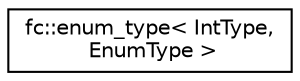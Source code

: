 digraph "Graphical Class Hierarchy"
{
  edge [fontname="Helvetica",fontsize="10",labelfontname="Helvetica",labelfontsize="10"];
  node [fontname="Helvetica",fontsize="10",shape=record];
  rankdir="LR";
  Node0 [label="fc::enum_type\< IntType,\l EnumType \>",height=0.2,width=0.4,color="black", fillcolor="white", style="filled",URL="$classfc_1_1enum__type.html"];
}
